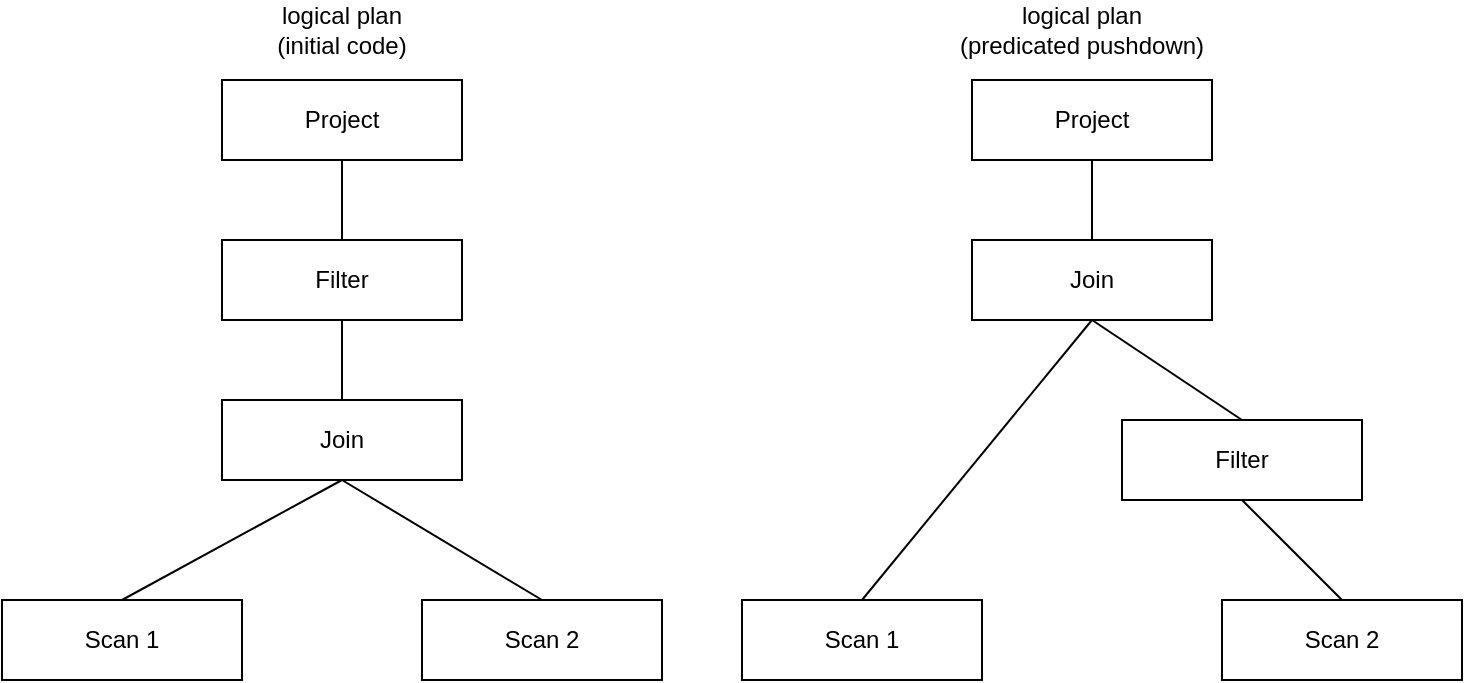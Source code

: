 <mxfile version="13.5.5" type="device"><diagram id="U8SYxCvFf_7lzR4DxqcD" name="Page-1"><mxGraphModel dx="1248" dy="632" grid="1" gridSize="10" guides="1" tooltips="1" connect="1" arrows="1" fold="1" page="1" pageScale="1" pageWidth="850" pageHeight="1100" math="0" shadow="0"><root><mxCell id="0"/><mxCell id="1" parent="0"/><mxCell id="cN4iZ5umWxR12pmbHPXw-1" value="Project" style="rounded=0;whiteSpace=wrap;html=1;" vertex="1" parent="1"><mxGeometry x="120" y="120" width="120" height="40" as="geometry"/></mxCell><mxCell id="cN4iZ5umWxR12pmbHPXw-2" value="Scan 1&lt;span style=&quot;color: rgba(0 , 0 , 0 , 0) ; font-family: monospace ; font-size: 0px&quot;&gt;%3CmxGraphModel%3E%3Croot%3E%3CmxCell%20id%3D%220%22%2F%3E%3CmxCell%20id%3D%221%22%20parent%3D%220%22%2F%3E%3CmxCell%20id%3D%222%22%20value%3D%22Filter%22%20style%3D%22rounded%3D0%3BwhiteSpace%3Dwrap%3Bhtml%3D1%3B%22%20vertex%3D%221%22%20parent%3D%221%22%3E%3CmxGeometry%20x%3D%22120%22%20y%3D%22200%22%20width%3D%22120%22%20height%3D%2240%22%20as%3D%22geometry%22%2F%3E%3C%2FmxCell%3E%3C%2Froot%3E%3C%2FmxGraphModel%3E&lt;/span&gt;" style="rounded=0;whiteSpace=wrap;html=1;" vertex="1" parent="1"><mxGeometry x="10" y="380" width="120" height="40" as="geometry"/></mxCell><mxCell id="cN4iZ5umWxR12pmbHPXw-3" value="logical plan &lt;br&gt;(initial code)" style="text;html=1;strokeColor=none;fillColor=none;align=center;verticalAlign=middle;whiteSpace=wrap;rounded=0;" vertex="1" parent="1"><mxGeometry x="120" y="80" width="120" height="30" as="geometry"/></mxCell><mxCell id="cN4iZ5umWxR12pmbHPXw-5" value="Filter" style="rounded=0;whiteSpace=wrap;html=1;" vertex="1" parent="1"><mxGeometry x="120" y="200" width="120" height="40" as="geometry"/></mxCell><mxCell id="cN4iZ5umWxR12pmbHPXw-6" value="Join" style="rounded=0;whiteSpace=wrap;html=1;" vertex="1" parent="1"><mxGeometry x="120" y="280" width="120" height="40" as="geometry"/></mxCell><mxCell id="cN4iZ5umWxR12pmbHPXw-7" value="Scan 2&lt;span style=&quot;color: rgba(0 , 0 , 0 , 0) ; font-family: monospace ; font-size: 0px&quot;&gt;%3CmxGraphModel%3E%3Croot%3E%3CmxCell%20id%3D%220%22%2F%3E%3CmxCell%20id%3D%221%22%20parent%3D%220%22%2F%3E%3CmxCell%20id%3D%222%22%20value%3D%22Filter%22%20style%3D%22rounded%3D0%3BwhiteSpace%3Dwrap%3Bhtml%3D1%3B%22%20vertex%3D%221%22%20parent%3D%221%22%3E%3CmxGeometry%20x%3D%22120%22%20y%3D%22200%22%20width%3D%22120%22%20height%3D%2240%22%20as%3D%22geometry%22%2F%3E%3C%2FmxCell%3E%3C%2Froot%3E%3C%2FmxGraphModel%3E&lt;/span&gt;" style="rounded=0;whiteSpace=wrap;html=1;" vertex="1" parent="1"><mxGeometry x="220" y="380" width="120" height="40" as="geometry"/></mxCell><mxCell id="cN4iZ5umWxR12pmbHPXw-14" value="" style="endArrow=none;html=1;exitX=0.5;exitY=0;exitDx=0;exitDy=0;" edge="1" parent="1" source="cN4iZ5umWxR12pmbHPXw-5"><mxGeometry width="50" height="50" relative="1" as="geometry"><mxPoint x="130" y="210" as="sourcePoint"/><mxPoint x="180" y="160" as="targetPoint"/></mxGeometry></mxCell><mxCell id="cN4iZ5umWxR12pmbHPXw-15" value="" style="endArrow=none;html=1;exitX=0.5;exitY=0;exitDx=0;exitDy=0;" edge="1" parent="1" source="cN4iZ5umWxR12pmbHPXw-6"><mxGeometry width="50" height="50" relative="1" as="geometry"><mxPoint x="130" y="290" as="sourcePoint"/><mxPoint x="180" y="240" as="targetPoint"/></mxGeometry></mxCell><mxCell id="cN4iZ5umWxR12pmbHPXw-16" value="" style="endArrow=none;html=1;entryX=0.5;entryY=1;entryDx=0;entryDy=0;exitX=0.5;exitY=0;exitDx=0;exitDy=0;" edge="1" parent="1" source="cN4iZ5umWxR12pmbHPXw-2" target="cN4iZ5umWxR12pmbHPXw-6"><mxGeometry width="50" height="50" relative="1" as="geometry"><mxPoint x="400" y="350" as="sourcePoint"/><mxPoint x="450" y="300" as="targetPoint"/></mxGeometry></mxCell><mxCell id="cN4iZ5umWxR12pmbHPXw-17" value="" style="endArrow=none;html=1;exitX=0.5;exitY=0;exitDx=0;exitDy=0;" edge="1" parent="1" source="cN4iZ5umWxR12pmbHPXw-7"><mxGeometry width="50" height="50" relative="1" as="geometry"><mxPoint x="80" y="390" as="sourcePoint"/><mxPoint x="180" y="320" as="targetPoint"/></mxGeometry></mxCell><mxCell id="cN4iZ5umWxR12pmbHPXw-18" value="logical plan &lt;br&gt;(predicated pushdown)" style="text;html=1;strokeColor=none;fillColor=none;align=center;verticalAlign=middle;whiteSpace=wrap;rounded=0;" vertex="1" parent="1"><mxGeometry x="480" y="80" width="140" height="30" as="geometry"/></mxCell><mxCell id="cN4iZ5umWxR12pmbHPXw-19" value="Project" style="rounded=0;whiteSpace=wrap;html=1;" vertex="1" parent="1"><mxGeometry x="495" y="120" width="120" height="40" as="geometry"/></mxCell><mxCell id="cN4iZ5umWxR12pmbHPXw-20" value="Scan 1&lt;span style=&quot;color: rgba(0 , 0 , 0 , 0) ; font-family: monospace ; font-size: 0px&quot;&gt;%3CmxGraphModel%3E%3Croot%3E%3CmxCell%20id%3D%220%22%2F%3E%3CmxCell%20id%3D%221%22%20parent%3D%220%22%2F%3E%3CmxCell%20id%3D%222%22%20value%3D%22Filter%22%20style%3D%22rounded%3D0%3BwhiteSpace%3Dwrap%3Bhtml%3D1%3B%22%20vertex%3D%221%22%20parent%3D%221%22%3E%3CmxGeometry%20x%3D%22120%22%20y%3D%22200%22%20width%3D%22120%22%20height%3D%2240%22%20as%3D%22geometry%22%2F%3E%3C%2FmxCell%3E%3C%2Froot%3E%3C%2FmxGraphModel%3E&lt;/span&gt;" style="rounded=0;whiteSpace=wrap;html=1;" vertex="1" parent="1"><mxGeometry x="380" y="380" width="120" height="40" as="geometry"/></mxCell><mxCell id="cN4iZ5umWxR12pmbHPXw-21" value="Filter" style="rounded=0;whiteSpace=wrap;html=1;" vertex="1" parent="1"><mxGeometry x="570" y="290" width="120" height="40" as="geometry"/></mxCell><mxCell id="cN4iZ5umWxR12pmbHPXw-22" value="Join" style="rounded=0;whiteSpace=wrap;html=1;" vertex="1" parent="1"><mxGeometry x="495" y="200" width="120" height="40" as="geometry"/></mxCell><mxCell id="cN4iZ5umWxR12pmbHPXw-23" value="Scan 2&lt;span style=&quot;color: rgba(0 , 0 , 0 , 0) ; font-family: monospace ; font-size: 0px&quot;&gt;%3CmxGraphModel%3E%3Croot%3E%3CmxCell%20id%3D%220%22%2F%3E%3CmxCell%20id%3D%221%22%20parent%3D%220%22%2F%3E%3CmxCell%20id%3D%222%22%20value%3D%22Filter%22%20style%3D%22rounded%3D0%3BwhiteSpace%3Dwrap%3Bhtml%3D1%3B%22%20vertex%3D%221%22%20parent%3D%221%22%3E%3CmxGeometry%20x%3D%22120%22%20y%3D%22200%22%20width%3D%22120%22%20height%3D%2240%22%20as%3D%22geometry%22%2F%3E%3C%2FmxCell%3E%3C%2Froot%3E%3C%2FmxGraphModel%3E&lt;/span&gt;" style="rounded=0;whiteSpace=wrap;html=1;" vertex="1" parent="1"><mxGeometry x="620" y="380" width="120" height="40" as="geometry"/></mxCell><mxCell id="cN4iZ5umWxR12pmbHPXw-24" value="" style="endArrow=none;html=1;exitX=0.5;exitY=0;exitDx=0;exitDy=0;entryX=0.5;entryY=1;entryDx=0;entryDy=0;" edge="1" parent="1" source="cN4iZ5umWxR12pmbHPXw-21" target="cN4iZ5umWxR12pmbHPXw-22"><mxGeometry width="50" height="50" relative="1" as="geometry"><mxPoint x="505" y="210" as="sourcePoint"/><mxPoint x="555" y="160" as="targetPoint"/></mxGeometry></mxCell><mxCell id="cN4iZ5umWxR12pmbHPXw-25" value="" style="endArrow=none;html=1;" edge="1" parent="1"><mxGeometry width="50" height="50" relative="1" as="geometry"><mxPoint x="555" y="160" as="sourcePoint"/><mxPoint x="555" y="200" as="targetPoint"/></mxGeometry></mxCell><mxCell id="cN4iZ5umWxR12pmbHPXw-26" value="" style="endArrow=none;html=1;entryX=0.5;entryY=1;entryDx=0;entryDy=0;exitX=0.5;exitY=0;exitDx=0;exitDy=0;" edge="1" parent="1" source="cN4iZ5umWxR12pmbHPXw-20" target="cN4iZ5umWxR12pmbHPXw-22"><mxGeometry width="50" height="50" relative="1" as="geometry"><mxPoint x="775" y="350" as="sourcePoint"/><mxPoint x="825" y="300" as="targetPoint"/></mxGeometry></mxCell><mxCell id="cN4iZ5umWxR12pmbHPXw-27" value="" style="endArrow=none;html=1;exitX=0.5;exitY=0;exitDx=0;exitDy=0;entryX=0.5;entryY=1;entryDx=0;entryDy=0;" edge="1" parent="1" source="cN4iZ5umWxR12pmbHPXw-23" target="cN4iZ5umWxR12pmbHPXw-21"><mxGeometry width="50" height="50" relative="1" as="geometry"><mxPoint x="455" y="390" as="sourcePoint"/><mxPoint x="555" y="320" as="targetPoint"/></mxGeometry></mxCell></root></mxGraphModel></diagram></mxfile>